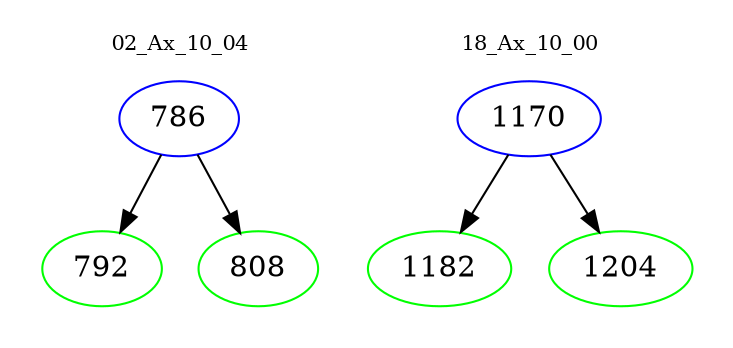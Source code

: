 digraph{
subgraph cluster_0 {
color = white
label = "02_Ax_10_04";
fontsize=10;
T0_786 [label="786", color="blue"]
T0_786 -> T0_792 [color="black"]
T0_792 [label="792", color="green"]
T0_786 -> T0_808 [color="black"]
T0_808 [label="808", color="green"]
}
subgraph cluster_1 {
color = white
label = "18_Ax_10_00";
fontsize=10;
T1_1170 [label="1170", color="blue"]
T1_1170 -> T1_1182 [color="black"]
T1_1182 [label="1182", color="green"]
T1_1170 -> T1_1204 [color="black"]
T1_1204 [label="1204", color="green"]
}
}
